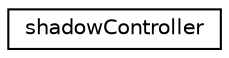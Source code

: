 digraph "Graphical Class Hierarchy"
{
  edge [fontname="Helvetica",fontsize="10",labelfontname="Helvetica",labelfontsize="10"];
  node [fontname="Helvetica",fontsize="10",shape=record];
  rankdir="LR";
  Node1 [label="shadowController",height=0.2,width=0.4,color="black", fillcolor="white", style="filled",URL="$classshadowController.html",tooltip="This is the shadowController class which manages the shadows against their deviceID and acts as inter..."];
}
